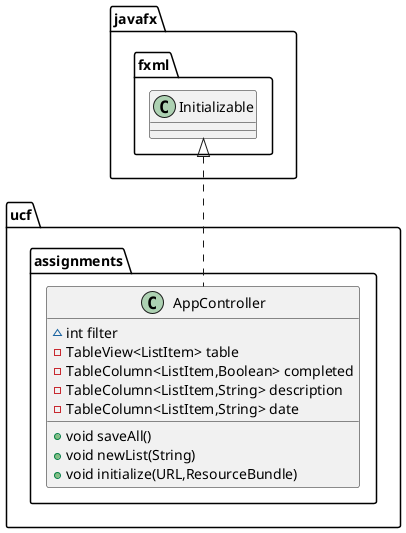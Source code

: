 @startuml
class ucf.assignments.AppController {
~ int filter
- TableView<ListItem> table
- TableColumn<ListItem,Boolean> completed
- TableColumn<ListItem,String> description
- TableColumn<ListItem,String> date
+ void saveAll()
+ void newList(String)
+ void initialize(URL,ResourceBundle)
}


javafx.fxml.Initializable <|.. ucf.assignments.AppController
@enduml